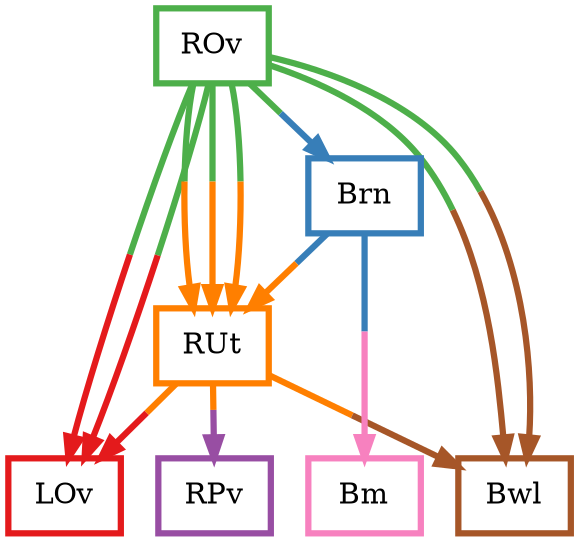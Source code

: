 digraph barS {
	{
		rank=same
	4 [shape=box,penwidth=3,colorscheme=set19,color=3,label="ROv"]
	}
	{
		rank=same
		5 [shape=box,penwidth=3,colorscheme=set19,color=4,label="RPv"]
		3 [shape=box,penwidth=3,colorscheme=set19,color=1,label="LOv"]
		2 [shape=box,penwidth=3,colorscheme=set19,color=7,label="Bwl"]
		0 [shape=box,penwidth=3,colorscheme=set19,color=8,label="Bm"]
	}
	6 [shape=box,penwidth=3,colorscheme=set19,color=5,label="RUt"]
	1 [shape=box,penwidth=3,colorscheme=set19,color=2,label="Brn"]
	6 -> 3 [penwidth=3,colorscheme=set19,color="5;0.5:1"]
	6 -> 2 [penwidth=3,colorscheme=set19,color="5;0.5:7"]
	6 -> 5 [penwidth=3,colorscheme=set19,color="5;0.5:4"]
	4 -> 1 [penwidth=3,colorscheme=set19,color="3;0.5:2"]
	4 -> 3 [penwidth=3,colorscheme=set19,color="3;0.5:1"]
	4 -> 2 [penwidth=3,colorscheme=set19,color="3;0.5:7"]
	4 -> 6 [penwidth=3,colorscheme=set19,color="3;0.5:5"]
	4 -> 6 [penwidth=3,colorscheme=set19,color="3;0.5:5"]
	4 -> 3 [penwidth=3,colorscheme=set19,color="3;0.5:1"]
	4 -> 2 [penwidth=3,colorscheme=set19,color="3;0.5:7"]
	4 -> 6 [penwidth=3,colorscheme=set19,color="3;0.5:5"]
	1 -> 0 [penwidth=3,colorscheme=set19,color="2;0.5:8"]
	1 -> 6 [penwidth=3,colorscheme=set19,color="2;0.5:5"]
}
